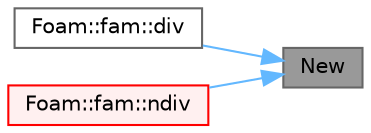 digraph "New"
{
 // LATEX_PDF_SIZE
  bgcolor="transparent";
  edge [fontname=Helvetica,fontsize=10,labelfontname=Helvetica,labelfontsize=10];
  node [fontname=Helvetica,fontsize=10,shape=box,height=0.2,width=0.4];
  rankdir="RL";
  Node1 [id="Node000001",label="New",height=0.2,width=0.4,color="gray40", fillcolor="grey60", style="filled", fontcolor="black",tooltip=" "];
  Node1 -> Node2 [id="edge1_Node000001_Node000002",dir="back",color="steelblue1",style="solid",tooltip=" "];
  Node2 [id="Node000002",label="Foam::fam::div",height=0.2,width=0.4,color="grey40", fillcolor="white", style="filled",URL="$namespaceFoam_1_1fam.html#a4ced2c038946019ebf7e0f1e15ea93a2",tooltip=" "];
  Node1 -> Node3 [id="edge2_Node000001_Node000003",dir="back",color="steelblue1",style="solid",tooltip=" "];
  Node3 [id="Node000003",label="Foam::fam::ndiv",height=0.2,width=0.4,color="red", fillcolor="#FFF0F0", style="filled",URL="$namespaceFoam_1_1fam.html#a928a95d99232ba3d74877c8fe2b6fc71",tooltip=" "];
}
